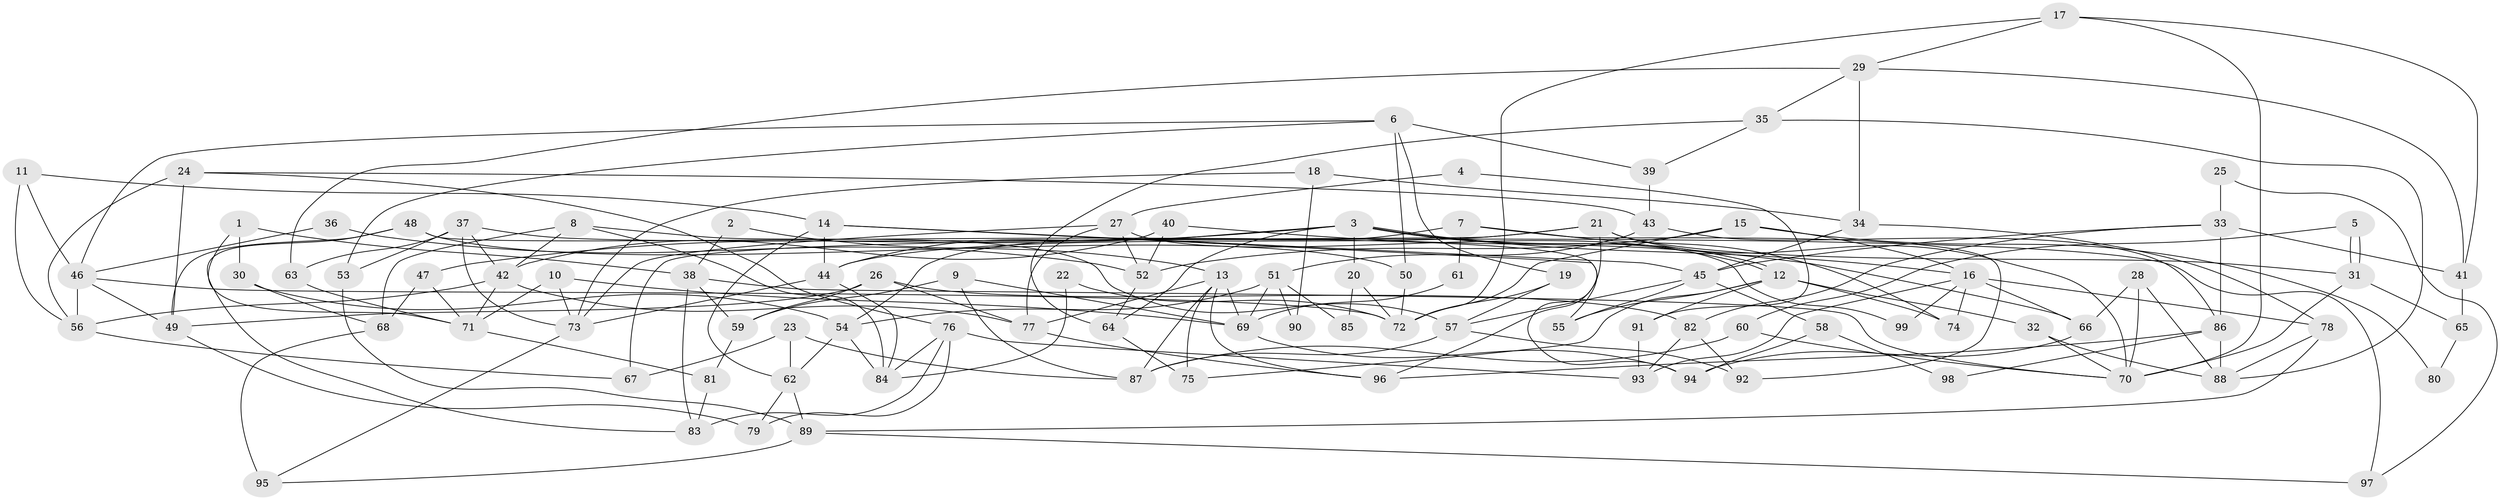 // coarse degree distribution, {3: 0.1746031746031746, 2: 0.12698412698412698, 10: 0.031746031746031744, 6: 0.12698412698412698, 5: 0.20634920634920634, 7: 0.06349206349206349, 8: 0.09523809523809523, 9: 0.031746031746031744, 4: 0.14285714285714285}
// Generated by graph-tools (version 1.1) at 2025/23/03/03/25 07:23:57]
// undirected, 99 vertices, 198 edges
graph export_dot {
graph [start="1"]
  node [color=gray90,style=filled];
  1;
  2;
  3;
  4;
  5;
  6;
  7;
  8;
  9;
  10;
  11;
  12;
  13;
  14;
  15;
  16;
  17;
  18;
  19;
  20;
  21;
  22;
  23;
  24;
  25;
  26;
  27;
  28;
  29;
  30;
  31;
  32;
  33;
  34;
  35;
  36;
  37;
  38;
  39;
  40;
  41;
  42;
  43;
  44;
  45;
  46;
  47;
  48;
  49;
  50;
  51;
  52;
  53;
  54;
  55;
  56;
  57;
  58;
  59;
  60;
  61;
  62;
  63;
  64;
  65;
  66;
  67;
  68;
  69;
  70;
  71;
  72;
  73;
  74;
  75;
  76;
  77;
  78;
  79;
  80;
  81;
  82;
  83;
  84;
  85;
  86;
  87;
  88;
  89;
  90;
  91;
  92;
  93;
  94;
  95;
  96;
  97;
  98;
  99;
  1 -- 71;
  1 -- 38;
  1 -- 30;
  2 -- 38;
  2 -- 13;
  3 -- 16;
  3 -- 12;
  3 -- 12;
  3 -- 20;
  3 -- 44;
  3 -- 47;
  3 -- 64;
  4 -- 27;
  4 -- 91;
  5 -- 60;
  5 -- 31;
  5 -- 31;
  6 -- 19;
  6 -- 46;
  6 -- 39;
  6 -- 50;
  6 -- 53;
  7 -- 54;
  7 -- 92;
  7 -- 61;
  7 -- 74;
  8 -- 42;
  8 -- 68;
  8 -- 57;
  8 -- 84;
  9 -- 59;
  9 -- 87;
  9 -- 69;
  10 -- 69;
  10 -- 73;
  10 -- 71;
  11 -- 46;
  11 -- 56;
  11 -- 14;
  12 -- 74;
  12 -- 32;
  12 -- 55;
  12 -- 75;
  12 -- 91;
  13 -- 75;
  13 -- 96;
  13 -- 69;
  13 -- 77;
  13 -- 87;
  14 -- 94;
  14 -- 44;
  14 -- 45;
  14 -- 62;
  15 -- 72;
  15 -- 52;
  15 -- 16;
  15 -- 80;
  16 -- 78;
  16 -- 66;
  16 -- 74;
  16 -- 93;
  16 -- 99;
  17 -- 41;
  17 -- 70;
  17 -- 29;
  17 -- 72;
  18 -- 73;
  18 -- 34;
  18 -- 90;
  19 -- 72;
  19 -- 57;
  20 -- 72;
  20 -- 85;
  21 -- 44;
  21 -- 70;
  21 -- 31;
  21 -- 67;
  21 -- 96;
  22 -- 84;
  22 -- 72;
  23 -- 62;
  23 -- 87;
  23 -- 67;
  24 -- 43;
  24 -- 76;
  24 -- 49;
  24 -- 56;
  25 -- 33;
  25 -- 97;
  26 -- 49;
  26 -- 77;
  26 -- 59;
  26 -- 82;
  27 -- 77;
  27 -- 73;
  27 -- 52;
  27 -- 99;
  28 -- 66;
  28 -- 70;
  28 -- 88;
  29 -- 34;
  29 -- 35;
  29 -- 41;
  29 -- 63;
  30 -- 54;
  30 -- 68;
  31 -- 65;
  31 -- 70;
  32 -- 70;
  32 -- 88;
  33 -- 82;
  33 -- 86;
  33 -- 41;
  33 -- 45;
  34 -- 45;
  34 -- 78;
  35 -- 88;
  35 -- 39;
  35 -- 64;
  36 -- 46;
  36 -- 52;
  37 -- 63;
  37 -- 42;
  37 -- 53;
  37 -- 73;
  37 -- 97;
  38 -- 59;
  38 -- 83;
  38 -- 70;
  39 -- 43;
  40 -- 42;
  40 -- 52;
  40 -- 66;
  41 -- 65;
  42 -- 56;
  42 -- 77;
  42 -- 71;
  43 -- 51;
  43 -- 86;
  44 -- 73;
  44 -- 84;
  45 -- 55;
  45 -- 57;
  45 -- 58;
  46 -- 72;
  46 -- 56;
  46 -- 49;
  47 -- 71;
  47 -- 68;
  48 -- 55;
  48 -- 49;
  48 -- 50;
  48 -- 83;
  49 -- 79;
  50 -- 72;
  51 -- 69;
  51 -- 54;
  51 -- 85;
  51 -- 90;
  52 -- 64;
  53 -- 89;
  54 -- 84;
  54 -- 62;
  56 -- 67;
  57 -- 87;
  57 -- 92;
  58 -- 94;
  58 -- 98;
  59 -- 81;
  60 -- 87;
  60 -- 70;
  61 -- 69;
  62 -- 89;
  62 -- 79;
  63 -- 71;
  64 -- 75;
  65 -- 80;
  66 -- 94;
  68 -- 95;
  69 -- 94;
  71 -- 81;
  73 -- 95;
  76 -- 84;
  76 -- 79;
  76 -- 83;
  76 -- 93;
  77 -- 96;
  78 -- 88;
  78 -- 89;
  81 -- 83;
  82 -- 93;
  82 -- 92;
  86 -- 88;
  86 -- 96;
  86 -- 98;
  89 -- 95;
  89 -- 97;
  91 -- 93;
}
